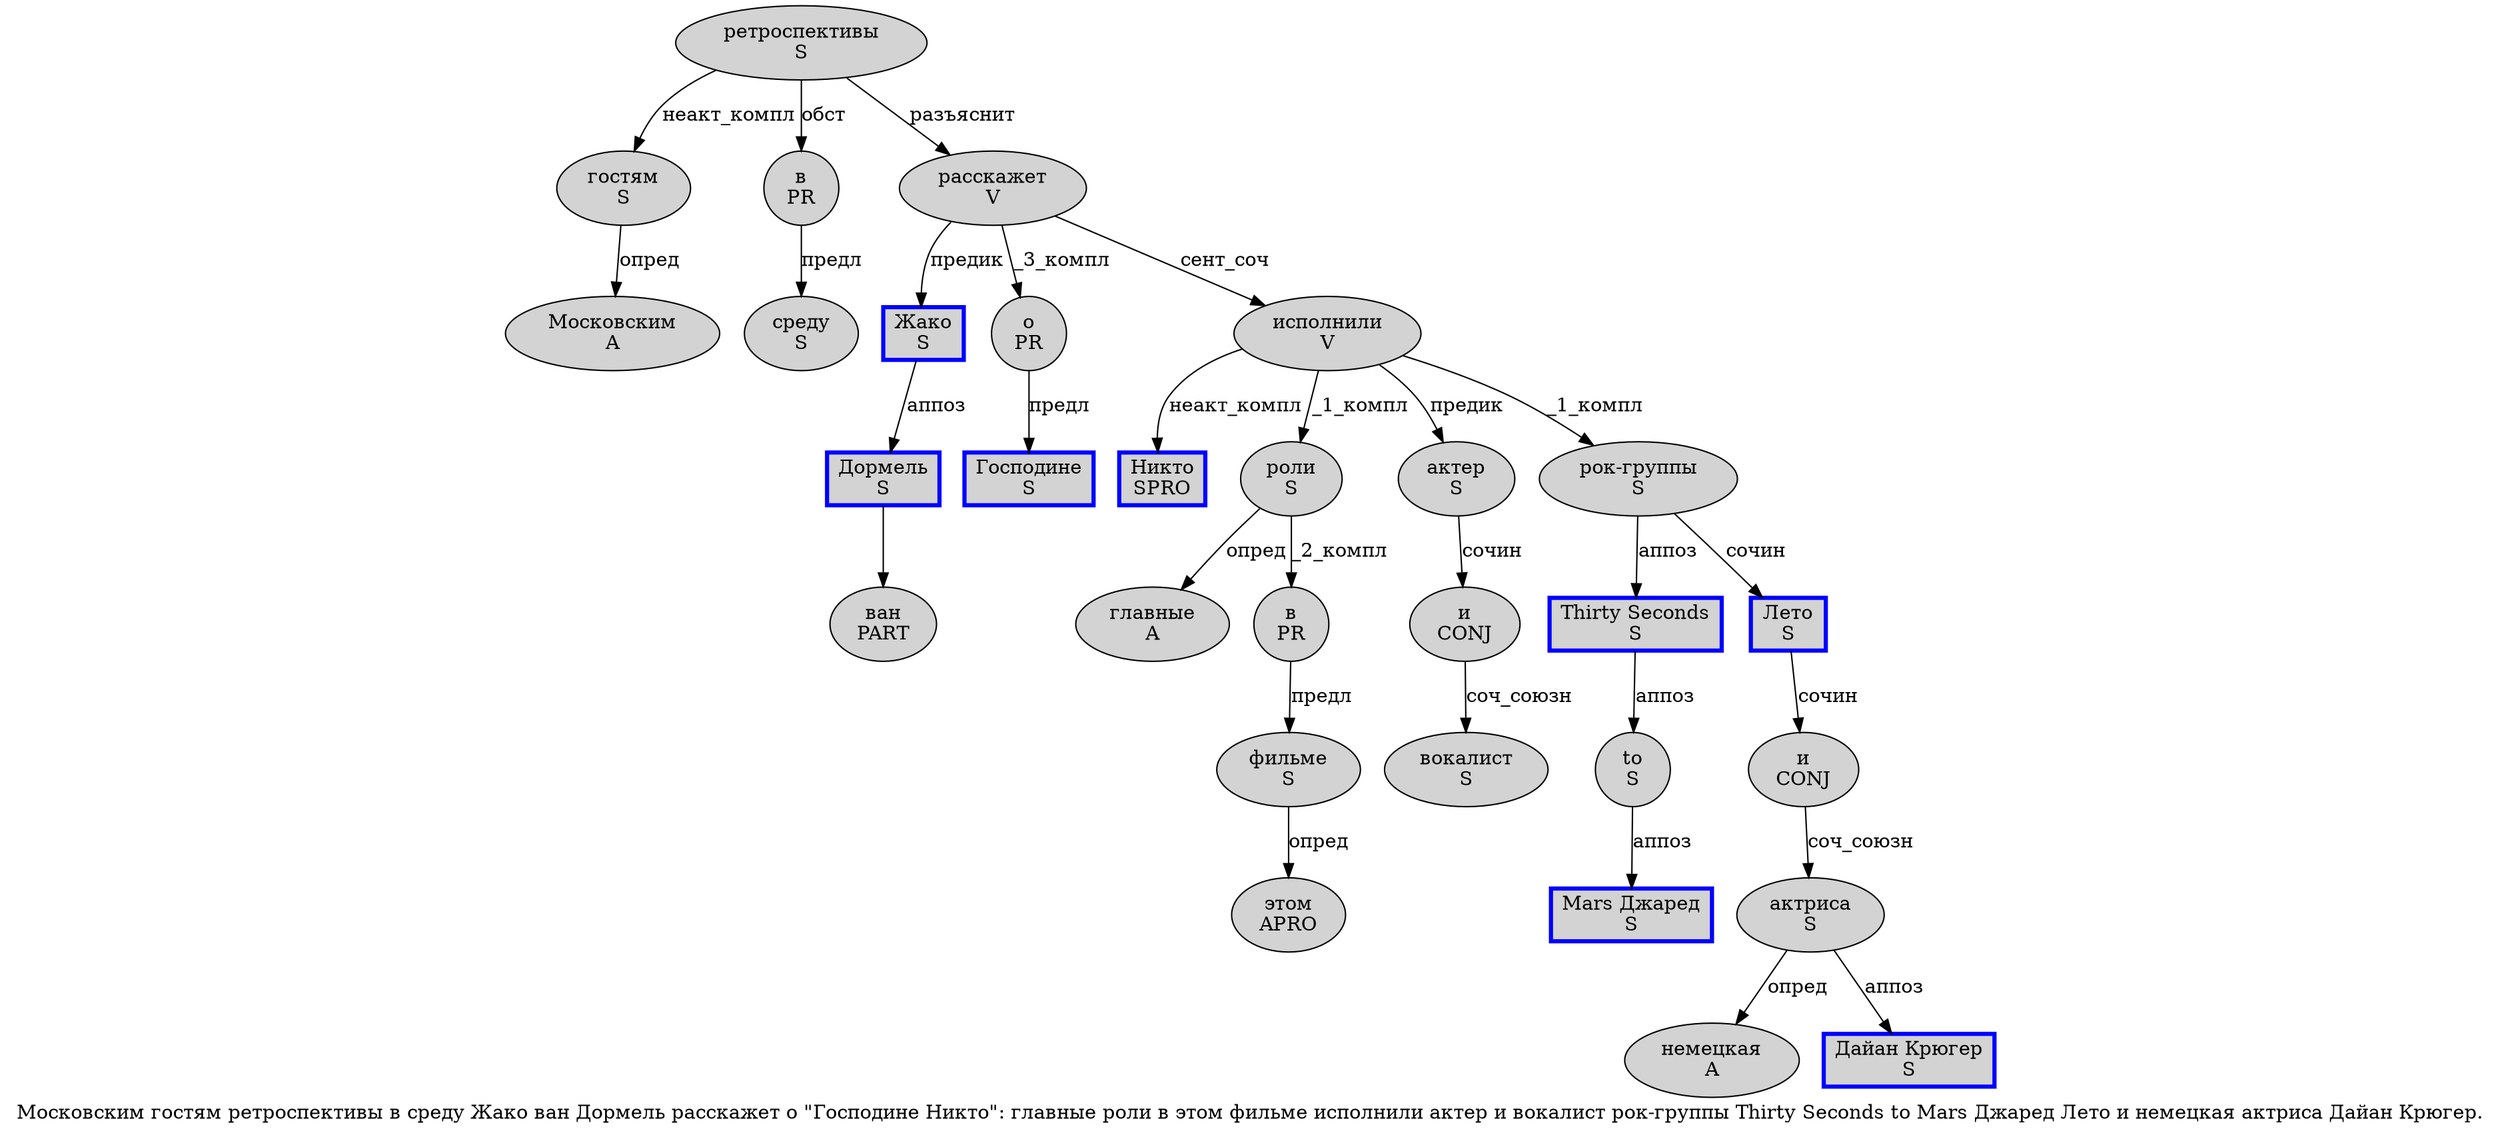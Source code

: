 digraph SENTENCE_776 {
	graph [label="Московским гостям ретроспективы в среду Жако ван Дормель расскажет о \"Господине Никто\": главные роли в этом фильме исполнили актер и вокалист рок-группы Thirty Seconds to Mars Джаред Лето и немецкая актриса Дайан Крюгер."]
	node [style=filled]
		0 [label="Московским
A" color="" fillcolor=lightgray penwidth=1 shape=ellipse]
		1 [label="гостям
S" color="" fillcolor=lightgray penwidth=1 shape=ellipse]
		2 [label="ретроспективы
S" color="" fillcolor=lightgray penwidth=1 shape=ellipse]
		3 [label="в
PR" color="" fillcolor=lightgray penwidth=1 shape=ellipse]
		4 [label="среду
S" color="" fillcolor=lightgray penwidth=1 shape=ellipse]
		5 [label="Жако
S" color=blue fillcolor=lightgray penwidth=3 shape=box]
		6 [label="ван
PART" color="" fillcolor=lightgray penwidth=1 shape=ellipse]
		7 [label="Дормель
S" color=blue fillcolor=lightgray penwidth=3 shape=box]
		8 [label="расскажет
V" color="" fillcolor=lightgray penwidth=1 shape=ellipse]
		9 [label="о
PR" color="" fillcolor=lightgray penwidth=1 shape=ellipse]
		11 [label="Господине
S" color=blue fillcolor=lightgray penwidth=3 shape=box]
		12 [label="Никто
SPRO" color=blue fillcolor=lightgray penwidth=3 shape=box]
		15 [label="главные
A" color="" fillcolor=lightgray penwidth=1 shape=ellipse]
		16 [label="роли
S" color="" fillcolor=lightgray penwidth=1 shape=ellipse]
		17 [label="в
PR" color="" fillcolor=lightgray penwidth=1 shape=ellipse]
		18 [label="этом
APRO" color="" fillcolor=lightgray penwidth=1 shape=ellipse]
		19 [label="фильме
S" color="" fillcolor=lightgray penwidth=1 shape=ellipse]
		20 [label="исполнили
V" color="" fillcolor=lightgray penwidth=1 shape=ellipse]
		21 [label="актер
S" color="" fillcolor=lightgray penwidth=1 shape=ellipse]
		22 [label="и
CONJ" color="" fillcolor=lightgray penwidth=1 shape=ellipse]
		23 [label="вокалист
S" color="" fillcolor=lightgray penwidth=1 shape=ellipse]
		24 [label="рок-группы
S" color="" fillcolor=lightgray penwidth=1 shape=ellipse]
		25 [label="Thirty Seconds
S" color=blue fillcolor=lightgray penwidth=3 shape=box]
		26 [label="to
S" color="" fillcolor=lightgray penwidth=1 shape=ellipse]
		27 [label="Mars Джаред
S" color=blue fillcolor=lightgray penwidth=3 shape=box]
		28 [label="Лето
S" color=blue fillcolor=lightgray penwidth=3 shape=box]
		29 [label="и
CONJ" color="" fillcolor=lightgray penwidth=1 shape=ellipse]
		30 [label="немецкая
A" color="" fillcolor=lightgray penwidth=1 shape=ellipse]
		31 [label="актриса
S" color="" fillcolor=lightgray penwidth=1 shape=ellipse]
		32 [label="Дайан Крюгер
S" color=blue fillcolor=lightgray penwidth=3 shape=box]
			24 -> 25 [label="аппоз"]
			24 -> 28 [label="сочин"]
			9 -> 11 [label="предл"]
			31 -> 30 [label="опред"]
			31 -> 32 [label="аппоз"]
			1 -> 0 [label="опред"]
			8 -> 5 [label="предик"]
			8 -> 9 [label="_3_компл"]
			8 -> 20 [label="сент_соч"]
			28 -> 29 [label="сочин"]
			2 -> 1 [label="неакт_компл"]
			2 -> 3 [label="обст"]
			2 -> 8 [label="разъяснит"]
			17 -> 19 [label="предл"]
			19 -> 18 [label="опред"]
			3 -> 4 [label="предл"]
			22 -> 23 [label="соч_союзн"]
			7 -> 6
			25 -> 26 [label="аппоз"]
			20 -> 12 [label="неакт_компл"]
			20 -> 16 [label="_1_компл"]
			20 -> 21 [label="предик"]
			20 -> 24 [label="_1_компл"]
			5 -> 7 [label="аппоз"]
			21 -> 22 [label="сочин"]
			26 -> 27 [label="аппоз"]
			16 -> 15 [label="опред"]
			16 -> 17 [label="_2_компл"]
			29 -> 31 [label="соч_союзн"]
}